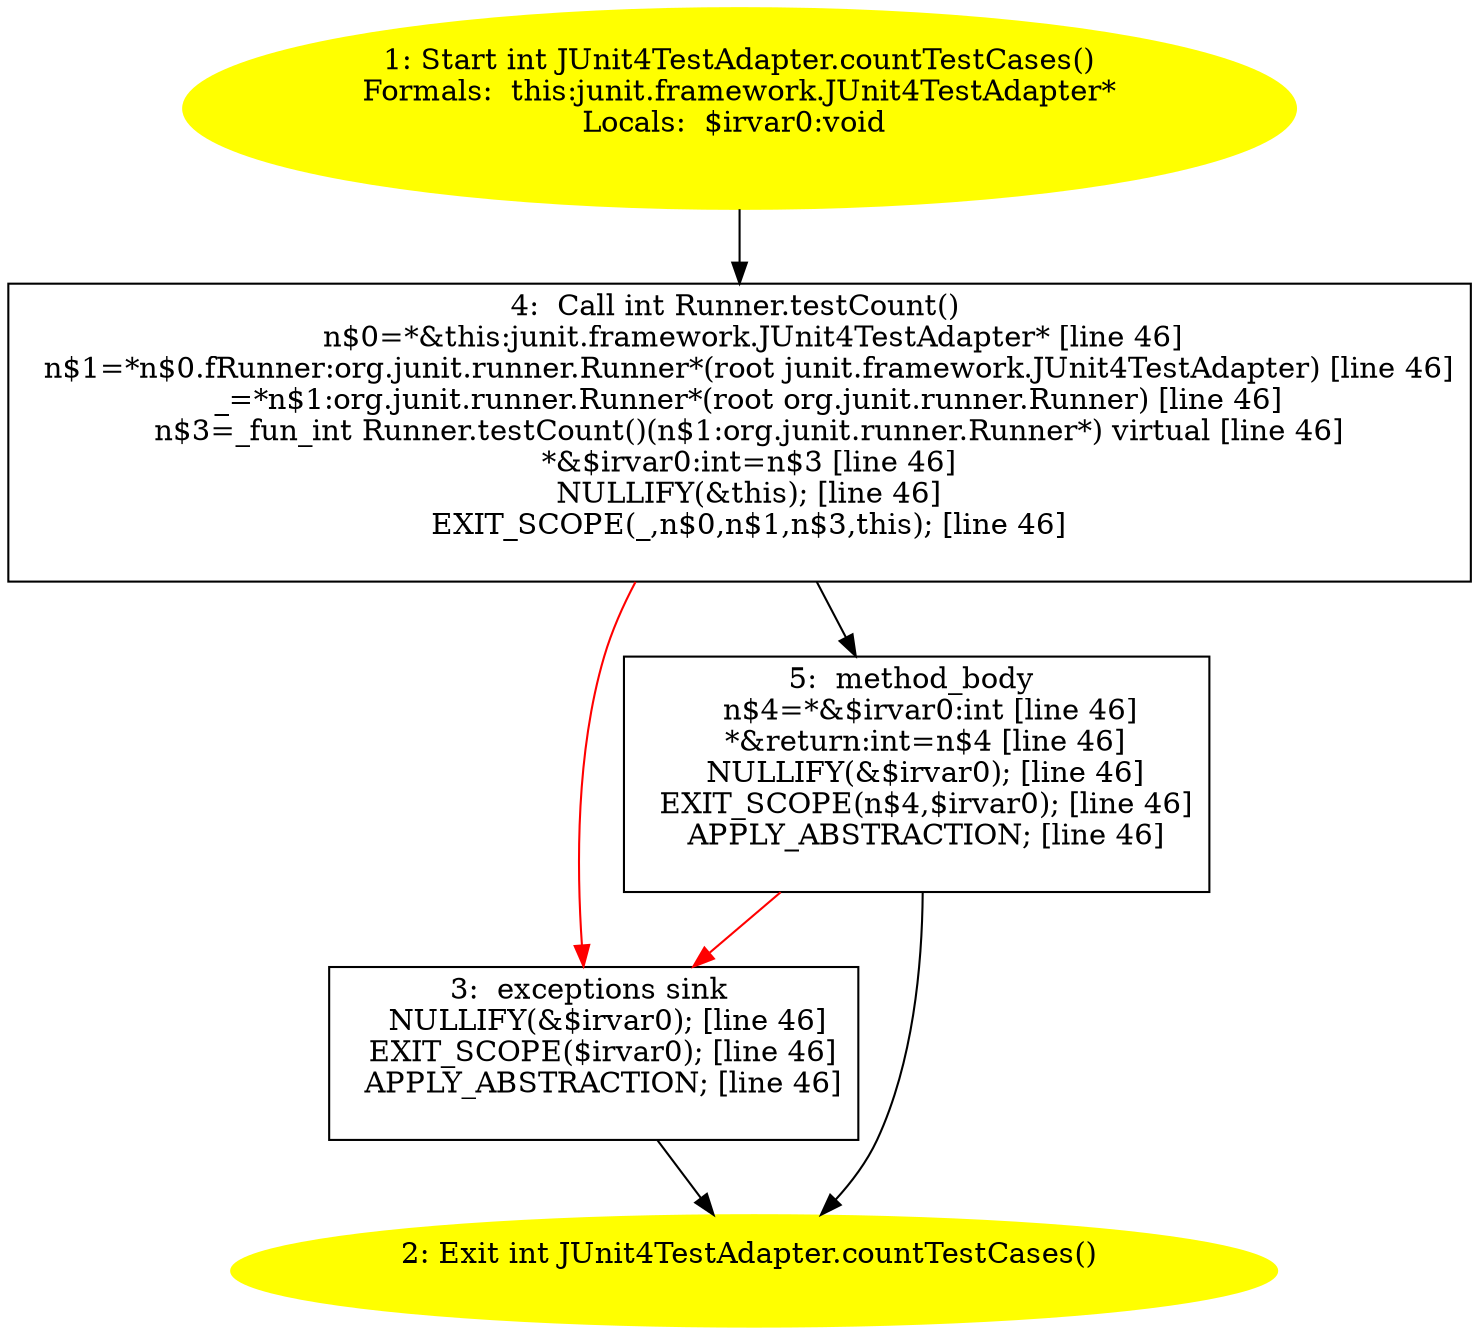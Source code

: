 /* @generated */
digraph cfg {
"junit.framework.JUnit4TestAdapter.countTestCases():int.0bfef01b7416aabc6d1c401a229b3f8f_1" [label="1: Start int JUnit4TestAdapter.countTestCases()\nFormals:  this:junit.framework.JUnit4TestAdapter*\nLocals:  $irvar0:void \n  " color=yellow style=filled]
	

	 "junit.framework.JUnit4TestAdapter.countTestCases():int.0bfef01b7416aabc6d1c401a229b3f8f_1" -> "junit.framework.JUnit4TestAdapter.countTestCases():int.0bfef01b7416aabc6d1c401a229b3f8f_4" ;
"junit.framework.JUnit4TestAdapter.countTestCases():int.0bfef01b7416aabc6d1c401a229b3f8f_2" [label="2: Exit int JUnit4TestAdapter.countTestCases() \n  " color=yellow style=filled]
	

"junit.framework.JUnit4TestAdapter.countTestCases():int.0bfef01b7416aabc6d1c401a229b3f8f_3" [label="3:  exceptions sink \n   NULLIFY(&$irvar0); [line 46]\n  EXIT_SCOPE($irvar0); [line 46]\n  APPLY_ABSTRACTION; [line 46]\n " shape="box"]
	

	 "junit.framework.JUnit4TestAdapter.countTestCases():int.0bfef01b7416aabc6d1c401a229b3f8f_3" -> "junit.framework.JUnit4TestAdapter.countTestCases():int.0bfef01b7416aabc6d1c401a229b3f8f_2" ;
"junit.framework.JUnit4TestAdapter.countTestCases():int.0bfef01b7416aabc6d1c401a229b3f8f_4" [label="4:  Call int Runner.testCount() \n   n$0=*&this:junit.framework.JUnit4TestAdapter* [line 46]\n  n$1=*n$0.fRunner:org.junit.runner.Runner*(root junit.framework.JUnit4TestAdapter) [line 46]\n  _=*n$1:org.junit.runner.Runner*(root org.junit.runner.Runner) [line 46]\n  n$3=_fun_int Runner.testCount()(n$1:org.junit.runner.Runner*) virtual [line 46]\n  *&$irvar0:int=n$3 [line 46]\n  NULLIFY(&this); [line 46]\n  EXIT_SCOPE(_,n$0,n$1,n$3,this); [line 46]\n " shape="box"]
	

	 "junit.framework.JUnit4TestAdapter.countTestCases():int.0bfef01b7416aabc6d1c401a229b3f8f_4" -> "junit.framework.JUnit4TestAdapter.countTestCases():int.0bfef01b7416aabc6d1c401a229b3f8f_5" ;
	 "junit.framework.JUnit4TestAdapter.countTestCases():int.0bfef01b7416aabc6d1c401a229b3f8f_4" -> "junit.framework.JUnit4TestAdapter.countTestCases():int.0bfef01b7416aabc6d1c401a229b3f8f_3" [color="red" ];
"junit.framework.JUnit4TestAdapter.countTestCases():int.0bfef01b7416aabc6d1c401a229b3f8f_5" [label="5:  method_body \n   n$4=*&$irvar0:int [line 46]\n  *&return:int=n$4 [line 46]\n  NULLIFY(&$irvar0); [line 46]\n  EXIT_SCOPE(n$4,$irvar0); [line 46]\n  APPLY_ABSTRACTION; [line 46]\n " shape="box"]
	

	 "junit.framework.JUnit4TestAdapter.countTestCases():int.0bfef01b7416aabc6d1c401a229b3f8f_5" -> "junit.framework.JUnit4TestAdapter.countTestCases():int.0bfef01b7416aabc6d1c401a229b3f8f_2" ;
	 "junit.framework.JUnit4TestAdapter.countTestCases():int.0bfef01b7416aabc6d1c401a229b3f8f_5" -> "junit.framework.JUnit4TestAdapter.countTestCases():int.0bfef01b7416aabc6d1c401a229b3f8f_3" [color="red" ];
}
